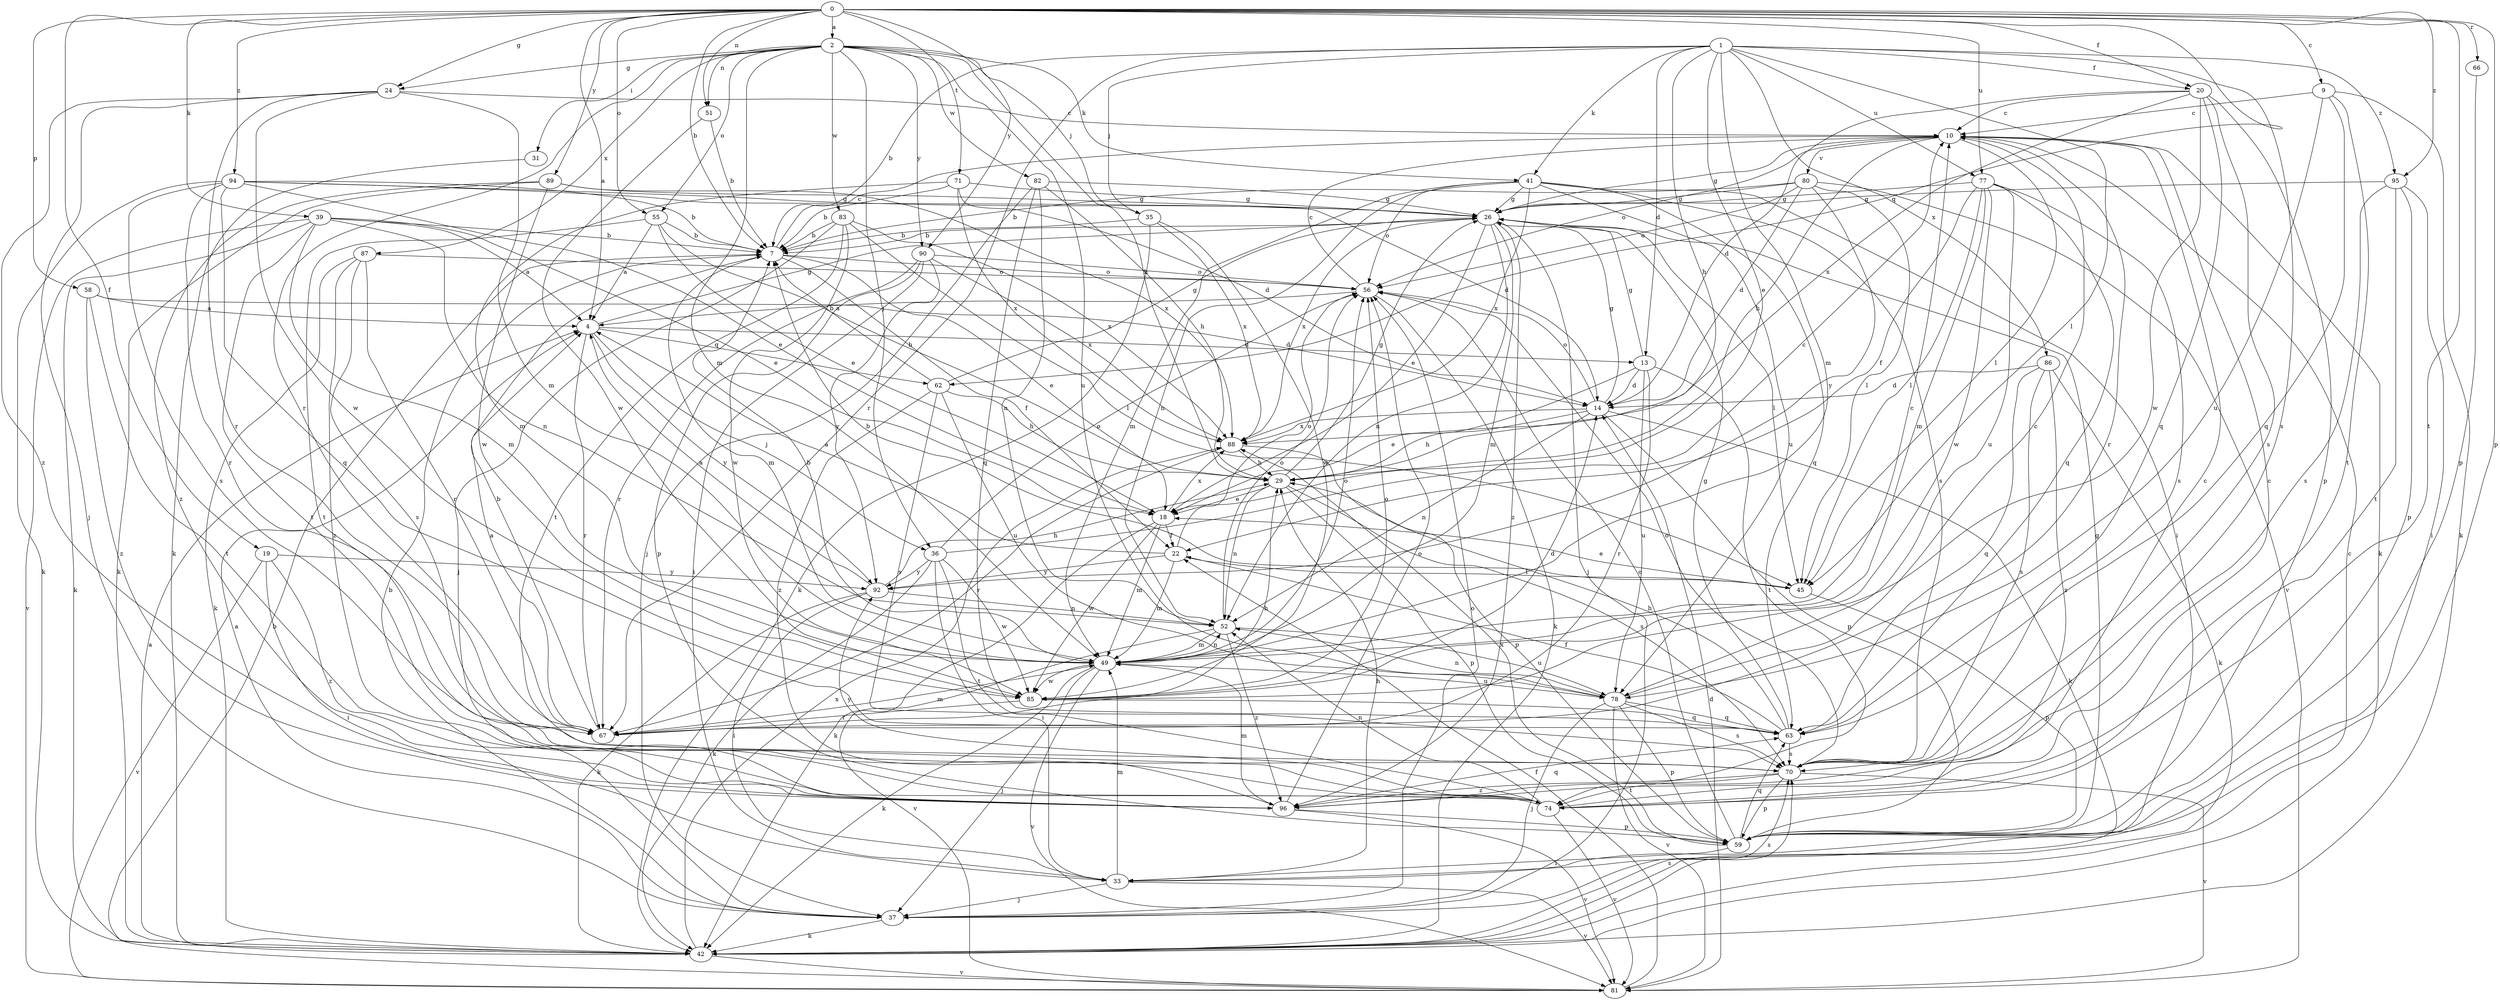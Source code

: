 strict digraph  {
0;
1;
2;
4;
7;
9;
10;
13;
14;
18;
19;
20;
22;
24;
26;
29;
31;
33;
35;
36;
37;
39;
41;
42;
45;
49;
51;
52;
55;
56;
58;
59;
62;
63;
66;
67;
70;
71;
74;
77;
78;
80;
81;
82;
83;
85;
86;
87;
88;
89;
90;
92;
94;
95;
96;
0 -> 2  [label=a];
0 -> 4  [label=a];
0 -> 7  [label=b];
0 -> 9  [label=c];
0 -> 19  [label=f];
0 -> 20  [label=f];
0 -> 24  [label=g];
0 -> 39  [label=k];
0 -> 51  [label=n];
0 -> 55  [label=o];
0 -> 58  [label=p];
0 -> 59  [label=p];
0 -> 62  [label=q];
0 -> 66  [label=r];
0 -> 71  [label=t];
0 -> 74  [label=t];
0 -> 77  [label=u];
0 -> 89  [label=y];
0 -> 90  [label=y];
0 -> 94  [label=z];
0 -> 95  [label=z];
1 -> 7  [label=b];
1 -> 13  [label=d];
1 -> 18  [label=e];
1 -> 20  [label=f];
1 -> 29  [label=h];
1 -> 35  [label=j];
1 -> 41  [label=k];
1 -> 45  [label=l];
1 -> 49  [label=m];
1 -> 67  [label=r];
1 -> 70  [label=s];
1 -> 77  [label=u];
1 -> 86  [label=x];
1 -> 95  [label=z];
2 -> 24  [label=g];
2 -> 29  [label=h];
2 -> 31  [label=i];
2 -> 35  [label=j];
2 -> 36  [label=j];
2 -> 41  [label=k];
2 -> 49  [label=m];
2 -> 51  [label=n];
2 -> 55  [label=o];
2 -> 67  [label=r];
2 -> 78  [label=u];
2 -> 82  [label=w];
2 -> 83  [label=w];
2 -> 87  [label=x];
2 -> 90  [label=y];
4 -> 13  [label=d];
4 -> 26  [label=g];
4 -> 36  [label=j];
4 -> 62  [label=q];
4 -> 67  [label=r];
4 -> 92  [label=y];
7 -> 10  [label=c];
7 -> 18  [label=e];
7 -> 22  [label=f];
7 -> 49  [label=m];
7 -> 56  [label=o];
9 -> 10  [label=c];
9 -> 42  [label=k];
9 -> 63  [label=q];
9 -> 74  [label=t];
9 -> 78  [label=u];
10 -> 26  [label=g];
10 -> 29  [label=h];
10 -> 42  [label=k];
10 -> 45  [label=l];
10 -> 56  [label=o];
10 -> 67  [label=r];
10 -> 80  [label=v];
13 -> 14  [label=d];
13 -> 18  [label=e];
13 -> 26  [label=g];
13 -> 67  [label=r];
13 -> 74  [label=t];
13 -> 78  [label=u];
14 -> 26  [label=g];
14 -> 29  [label=h];
14 -> 42  [label=k];
14 -> 52  [label=n];
14 -> 56  [label=o];
14 -> 59  [label=p];
14 -> 88  [label=x];
18 -> 22  [label=f];
18 -> 42  [label=k];
18 -> 49  [label=m];
18 -> 85  [label=w];
18 -> 88  [label=x];
19 -> 33  [label=i];
19 -> 81  [label=v];
19 -> 92  [label=y];
19 -> 96  [label=z];
20 -> 10  [label=c];
20 -> 14  [label=d];
20 -> 59  [label=p];
20 -> 63  [label=q];
20 -> 70  [label=s];
20 -> 85  [label=w];
20 -> 88  [label=x];
22 -> 4  [label=a];
22 -> 45  [label=l];
22 -> 49  [label=m];
22 -> 56  [label=o];
22 -> 92  [label=y];
24 -> 10  [label=c];
24 -> 37  [label=j];
24 -> 49  [label=m];
24 -> 67  [label=r];
24 -> 85  [label=w];
24 -> 96  [label=z];
26 -> 7  [label=b];
26 -> 18  [label=e];
26 -> 37  [label=j];
26 -> 45  [label=l];
26 -> 49  [label=m];
26 -> 52  [label=n];
26 -> 88  [label=x];
26 -> 96  [label=z];
29 -> 18  [label=e];
29 -> 26  [label=g];
29 -> 52  [label=n];
29 -> 59  [label=p];
29 -> 70  [label=s];
31 -> 42  [label=k];
33 -> 29  [label=h];
33 -> 37  [label=j];
33 -> 49  [label=m];
33 -> 81  [label=v];
35 -> 7  [label=b];
35 -> 42  [label=k];
35 -> 85  [label=w];
35 -> 88  [label=x];
36 -> 10  [label=c];
36 -> 33  [label=i];
36 -> 42  [label=k];
36 -> 56  [label=o];
36 -> 74  [label=t];
36 -> 85  [label=w];
36 -> 92  [label=y];
37 -> 4  [label=a];
37 -> 7  [label=b];
37 -> 42  [label=k];
37 -> 56  [label=o];
37 -> 70  [label=s];
39 -> 4  [label=a];
39 -> 7  [label=b];
39 -> 18  [label=e];
39 -> 42  [label=k];
39 -> 49  [label=m];
39 -> 52  [label=n];
39 -> 74  [label=t];
39 -> 81  [label=v];
41 -> 26  [label=g];
41 -> 33  [label=i];
41 -> 49  [label=m];
41 -> 52  [label=n];
41 -> 56  [label=o];
41 -> 63  [label=q];
41 -> 70  [label=s];
41 -> 78  [label=u];
41 -> 88  [label=x];
42 -> 4  [label=a];
42 -> 10  [label=c];
42 -> 70  [label=s];
42 -> 81  [label=v];
42 -> 88  [label=x];
45 -> 7  [label=b];
45 -> 18  [label=e];
45 -> 59  [label=p];
49 -> 7  [label=b];
49 -> 10  [label=c];
49 -> 37  [label=j];
49 -> 42  [label=k];
49 -> 52  [label=n];
49 -> 56  [label=o];
49 -> 78  [label=u];
49 -> 81  [label=v];
49 -> 85  [label=w];
51 -> 7  [label=b];
51 -> 85  [label=w];
52 -> 49  [label=m];
52 -> 56  [label=o];
52 -> 78  [label=u];
52 -> 81  [label=v];
52 -> 96  [label=z];
55 -> 4  [label=a];
55 -> 7  [label=b];
55 -> 18  [label=e];
55 -> 29  [label=h];
55 -> 74  [label=t];
56 -> 4  [label=a];
56 -> 10  [label=c];
56 -> 42  [label=k];
58 -> 4  [label=a];
58 -> 14  [label=d];
58 -> 74  [label=t];
58 -> 96  [label=z];
59 -> 26  [label=g];
59 -> 33  [label=i];
59 -> 56  [label=o];
59 -> 63  [label=q];
59 -> 88  [label=x];
62 -> 7  [label=b];
62 -> 26  [label=g];
62 -> 29  [label=h];
62 -> 70  [label=s];
62 -> 78  [label=u];
62 -> 96  [label=z];
63 -> 22  [label=f];
63 -> 26  [label=g];
63 -> 29  [label=h];
63 -> 70  [label=s];
66 -> 59  [label=p];
67 -> 4  [label=a];
67 -> 7  [label=b];
67 -> 29  [label=h];
67 -> 49  [label=m];
70 -> 56  [label=o];
70 -> 59  [label=p];
70 -> 74  [label=t];
70 -> 81  [label=v];
70 -> 96  [label=z];
71 -> 7  [label=b];
71 -> 14  [label=d];
71 -> 26  [label=g];
71 -> 49  [label=m];
71 -> 88  [label=x];
74 -> 10  [label=c];
74 -> 52  [label=n];
74 -> 81  [label=v];
74 -> 92  [label=y];
77 -> 22  [label=f];
77 -> 26  [label=g];
77 -> 45  [label=l];
77 -> 49  [label=m];
77 -> 63  [label=q];
77 -> 70  [label=s];
77 -> 78  [label=u];
77 -> 85  [label=w];
78 -> 10  [label=c];
78 -> 37  [label=j];
78 -> 52  [label=n];
78 -> 59  [label=p];
78 -> 63  [label=q];
78 -> 70  [label=s];
78 -> 81  [label=v];
80 -> 7  [label=b];
80 -> 14  [label=d];
80 -> 26  [label=g];
80 -> 45  [label=l];
80 -> 56  [label=o];
80 -> 81  [label=v];
80 -> 92  [label=y];
81 -> 7  [label=b];
81 -> 14  [label=d];
81 -> 22  [label=f];
82 -> 26  [label=g];
82 -> 29  [label=h];
82 -> 37  [label=j];
82 -> 52  [label=n];
82 -> 63  [label=q];
83 -> 7  [label=b];
83 -> 37  [label=j];
83 -> 45  [label=l];
83 -> 74  [label=t];
83 -> 85  [label=w];
83 -> 88  [label=x];
85 -> 14  [label=d];
85 -> 56  [label=o];
85 -> 63  [label=q];
85 -> 67  [label=r];
86 -> 14  [label=d];
86 -> 42  [label=k];
86 -> 63  [label=q];
86 -> 70  [label=s];
86 -> 96  [label=z];
87 -> 42  [label=k];
87 -> 56  [label=o];
87 -> 67  [label=r];
87 -> 70  [label=s];
87 -> 96  [label=z];
88 -> 29  [label=h];
88 -> 59  [label=p];
88 -> 67  [label=r];
89 -> 26  [label=g];
89 -> 42  [label=k];
89 -> 85  [label=w];
89 -> 88  [label=x];
89 -> 96  [label=z];
90 -> 33  [label=i];
90 -> 56  [label=o];
90 -> 59  [label=p];
90 -> 67  [label=r];
90 -> 88  [label=x];
90 -> 92  [label=y];
92 -> 4  [label=a];
92 -> 29  [label=h];
92 -> 33  [label=i];
92 -> 42  [label=k];
92 -> 52  [label=n];
94 -> 7  [label=b];
94 -> 14  [label=d];
94 -> 18  [label=e];
94 -> 26  [label=g];
94 -> 42  [label=k];
94 -> 63  [label=q];
94 -> 67  [label=r];
94 -> 70  [label=s];
95 -> 26  [label=g];
95 -> 33  [label=i];
95 -> 59  [label=p];
95 -> 70  [label=s];
95 -> 74  [label=t];
96 -> 10  [label=c];
96 -> 49  [label=m];
96 -> 56  [label=o];
96 -> 59  [label=p];
96 -> 63  [label=q];
96 -> 81  [label=v];
}
